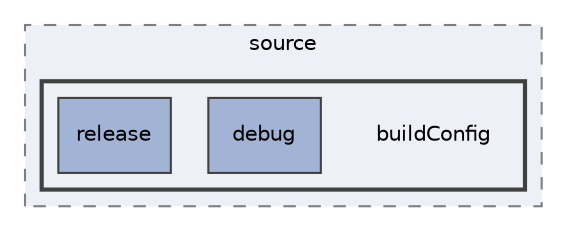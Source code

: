 digraph "app/build/generated/source/buildConfig"
{
 // LATEX_PDF_SIZE
  edge [fontname="Helvetica",fontsize="10",labelfontname="Helvetica",labelfontsize="10"];
  node [fontname="Helvetica",fontsize="10",shape=record];
  compound=true
  subgraph clusterdir_33ebe39f2fa97f98ec8e0e0b1c55a84f {
    graph [ bgcolor="#edf0f7", pencolor="grey50", style="filled,dashed,", label="source", fontname="Helvetica", fontsize="10", URL="dir_33ebe39f2fa97f98ec8e0e0b1c55a84f.html"]
  subgraph clusterdir_2932b73aeda593be1656e282063ce3a5 {
    graph [ bgcolor="#edf0f7", pencolor="grey25", style="filled,bold,", label="", fontname="Helvetica", fontsize="10", URL="dir_2932b73aeda593be1656e282063ce3a5.html"]
    dir_2932b73aeda593be1656e282063ce3a5 [shape=plaintext, label="buildConfig"];
  dir_2fff6f08598ce93bef2c7824b4a19591 [shape=box, label="debug", style="filled,", fillcolor="#a2b4d6", color="grey25", URL="dir_2fff6f08598ce93bef2c7824b4a19591.html"];
  dir_e568300425302888e15488406f92ad6c [shape=box, label="release", style="filled,", fillcolor="#a2b4d6", color="grey25", URL="dir_e568300425302888e15488406f92ad6c.html"];
  }
  }
}
